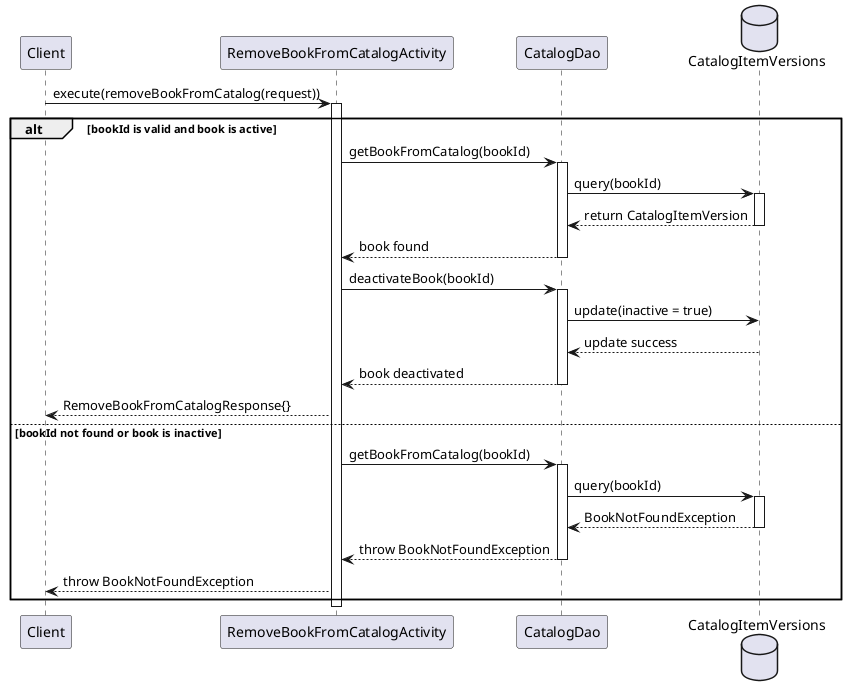 @startuml RemoveBookFromCatalog Sequence Diagram

participant "Client" as client
participant "RemoveBookFromCatalogActivity" as activity
participant "CatalogDao" as dao
database "CatalogItemVersions" as db

client -> activity: execute(removeBookFromCatalog(request))
activate activity

alt bookId is valid and book is active
    activity -> dao: getBookFromCatalog(bookId)
    activate dao
    dao -> db: query(bookId)
    activate db
    db --> dao: return CatalogItemVersion
    deactivate db
    dao --> activity: book found
    deactivate dao
    activity -> dao: deactivateBook(bookId)
    activate dao
    dao -> db: update(inactive = true)
    db --> dao: update success
    deactivate db
    dao --> activity: book deactivated
    deactivate dao
    activity --> client: RemoveBookFromCatalogResponse{}
else bookId not found or book is inactive
    activity -> dao: getBookFromCatalog(bookId)
    activate dao
    dao -> db: query(bookId)
    activate db
    db --> dao: BookNotFoundException
    deactivate db
    dao --> activity: throw BookNotFoundException
    deactivate dao
    activity --> client: throw BookNotFoundException
end

deactivate activity

@enduml
